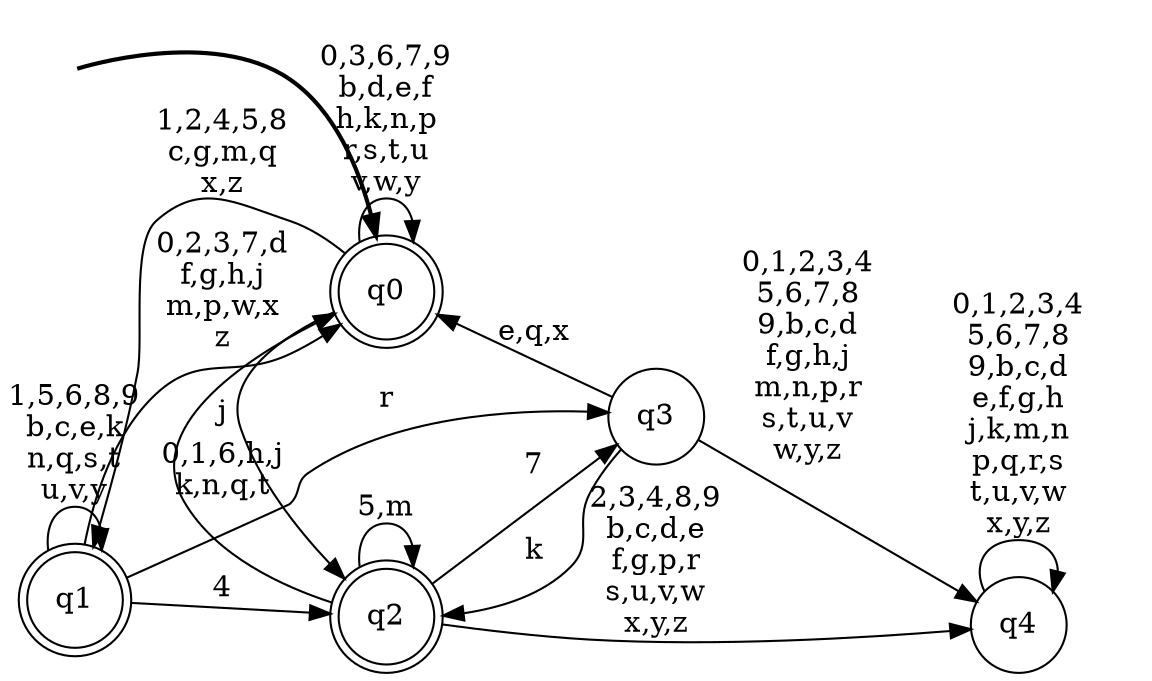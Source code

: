 digraph BlueStar {
__start0 [style = invis, shape = none, label = "", width = 0, height = 0];

rankdir=LR;
size="8,5";

s0 [style="rounded,filled", color="black", fillcolor="white" shape="doublecircle", label="q0"];
s1 [style="rounded,filled", color="black", fillcolor="white" shape="doublecircle", label="q1"];
s2 [style="rounded,filled", color="black", fillcolor="white" shape="doublecircle", label="q2"];
s3 [style="filled", color="black", fillcolor="white" shape="circle", label="q3"];
s4 [style="filled", color="black", fillcolor="white" shape="circle", label="q4"];
subgraph cluster_main { 
	graph [pad=".75", ranksep="0.15", nodesep="0.15"];
	 style=invis; 
	__start0 -> s0 [penwidth=2];
}
s0 -> s0 [label="0,3,6,7,9\nb,d,e,f\nh,k,n,p\nr,s,t,u\nv,w,y"];
s0 -> s1 [label="1,2,4,5,8\nc,g,m,q\nx,z"];
s0 -> s2 [label="j"];
s1 -> s0 [label="0,2,3,7,d\nf,g,h,j\nm,p,w,x\nz"];
s1 -> s1 [label="1,5,6,8,9\nb,c,e,k\nn,q,s,t\nu,v,y"];
s1 -> s2 [label="4"];
s1 -> s3 [label="r"];
s2 -> s0 [label="0,1,6,h,j\nk,n,q,t"];
s2 -> s2 [label="5,m"];
s2 -> s3 [label="7"];
s2 -> s4 [label="2,3,4,8,9\nb,c,d,e\nf,g,p,r\ns,u,v,w\nx,y,z"];
s3 -> s0 [label="e,q,x"];
s3 -> s2 [label="k"];
s3 -> s4 [label="0,1,2,3,4\n5,6,7,8\n9,b,c,d\nf,g,h,j\nm,n,p,r\ns,t,u,v\nw,y,z"];
s4 -> s4 [label="0,1,2,3,4\n5,6,7,8\n9,b,c,d\ne,f,g,h\nj,k,m,n\np,q,r,s\nt,u,v,w\nx,y,z"];

}